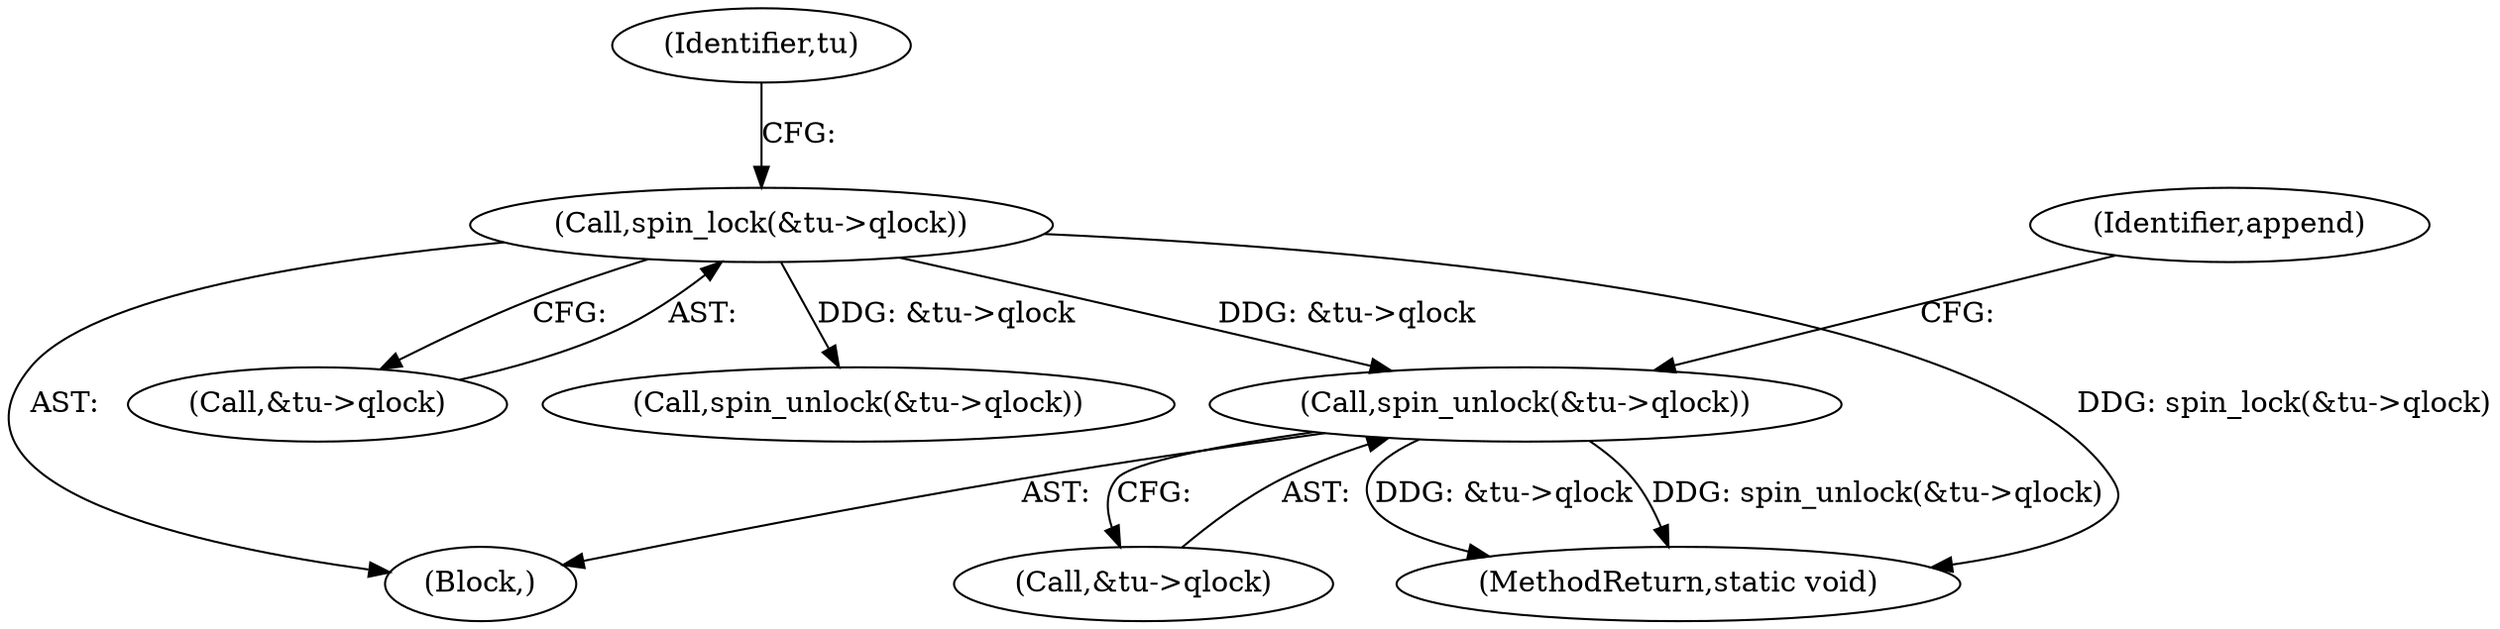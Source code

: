 digraph "0_linux_e4ec8cc8039a7063e24204299b462bd1383184a5@pointer" {
"1000309" [label="(Call,spin_unlock(&tu->qlock))"];
"1000125" [label="(Call,spin_lock(&tu->qlock))"];
"1000134" [label="(Identifier,tu)"];
"1000316" [label="(Identifier,append)"];
"1000331" [label="(MethodReturn,static void)"];
"1000125" [label="(Call,spin_lock(&tu->qlock))"];
"1000126" [label="(Call,&tu->qlock)"];
"1000104" [label="(Block,)"];
"1000309" [label="(Call,spin_unlock(&tu->qlock))"];
"1000310" [label="(Call,&tu->qlock)"];
"1000145" [label="(Call,spin_unlock(&tu->qlock))"];
"1000309" -> "1000104"  [label="AST: "];
"1000309" -> "1000310"  [label="CFG: "];
"1000310" -> "1000309"  [label="AST: "];
"1000316" -> "1000309"  [label="CFG: "];
"1000309" -> "1000331"  [label="DDG: &tu->qlock"];
"1000309" -> "1000331"  [label="DDG: spin_unlock(&tu->qlock)"];
"1000125" -> "1000309"  [label="DDG: &tu->qlock"];
"1000125" -> "1000104"  [label="AST: "];
"1000125" -> "1000126"  [label="CFG: "];
"1000126" -> "1000125"  [label="AST: "];
"1000134" -> "1000125"  [label="CFG: "];
"1000125" -> "1000331"  [label="DDG: spin_lock(&tu->qlock)"];
"1000125" -> "1000145"  [label="DDG: &tu->qlock"];
}
